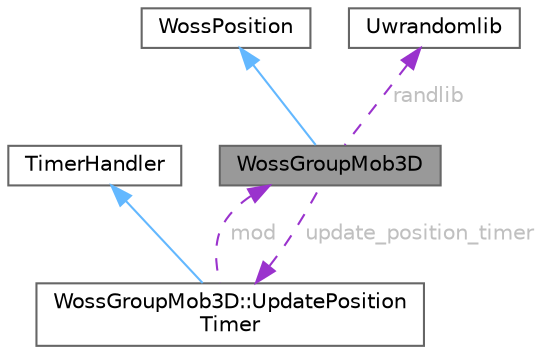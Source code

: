 digraph "WossGroupMob3D"
{
 // LATEX_PDF_SIZE
  bgcolor="transparent";
  edge [fontname=Helvetica,fontsize=10,labelfontname=Helvetica,labelfontsize=10];
  node [fontname=Helvetica,fontsize=10,shape=box,height=0.2,width=0.4];
  Node1 [id="Node000001",label="WossGroupMob3D",height=0.2,width=0.4,color="gray40", fillcolor="grey60", style="filled", fontcolor="black",tooltip="Base class of Group Mobility Model."];
  Node2 -> Node1 [id="edge1_Node000001_Node000002",dir="back",color="steelblue1",style="solid",tooltip=" "];
  Node2 [id="Node000002",label="WossPosition",height=0.2,width=0.4,color="gray40", fillcolor="white", style="filled",tooltip=" "];
  Node3 -> Node1 [id="edge2_Node000001_Node000003",dir="back",color="darkorchid3",style="dashed",tooltip=" ",label=" update_position_timer",fontcolor="grey" ];
  Node3 [id="Node000003",label="WossGroupMob3D::UpdatePosition\lTimer",height=0.2,width=0.4,color="gray40", fillcolor="white", style="filled",URL="$classWossGroupMob3D_1_1UpdatePositionTimer.html",tooltip="Base class of UpdateTimerPosition class which is inherited from TimerHandler class."];
  Node4 -> Node3 [id="edge3_Node000003_Node000004",dir="back",color="steelblue1",style="solid",tooltip=" "];
  Node4 [id="Node000004",label="TimerHandler",height=0.2,width=0.4,color="gray40", fillcolor="white", style="filled",tooltip=" "];
  Node1 -> Node3 [id="edge4_Node000003_Node000001",dir="back",color="darkorchid3",style="dashed",tooltip=" ",label=" mod",fontcolor="grey" ];
  Node5 -> Node1 [id="edge5_Node000001_Node000005",dir="back",color="darkorchid3",style="dashed",tooltip=" ",label=" randlib",fontcolor="grey" ];
  Node5 [id="Node000005",label="Uwrandomlib",height=0.2,width=0.4,color="gray40", fillcolor="white", style="filled",URL="$classUwrandomlib.html",tooltip=" "];
}
